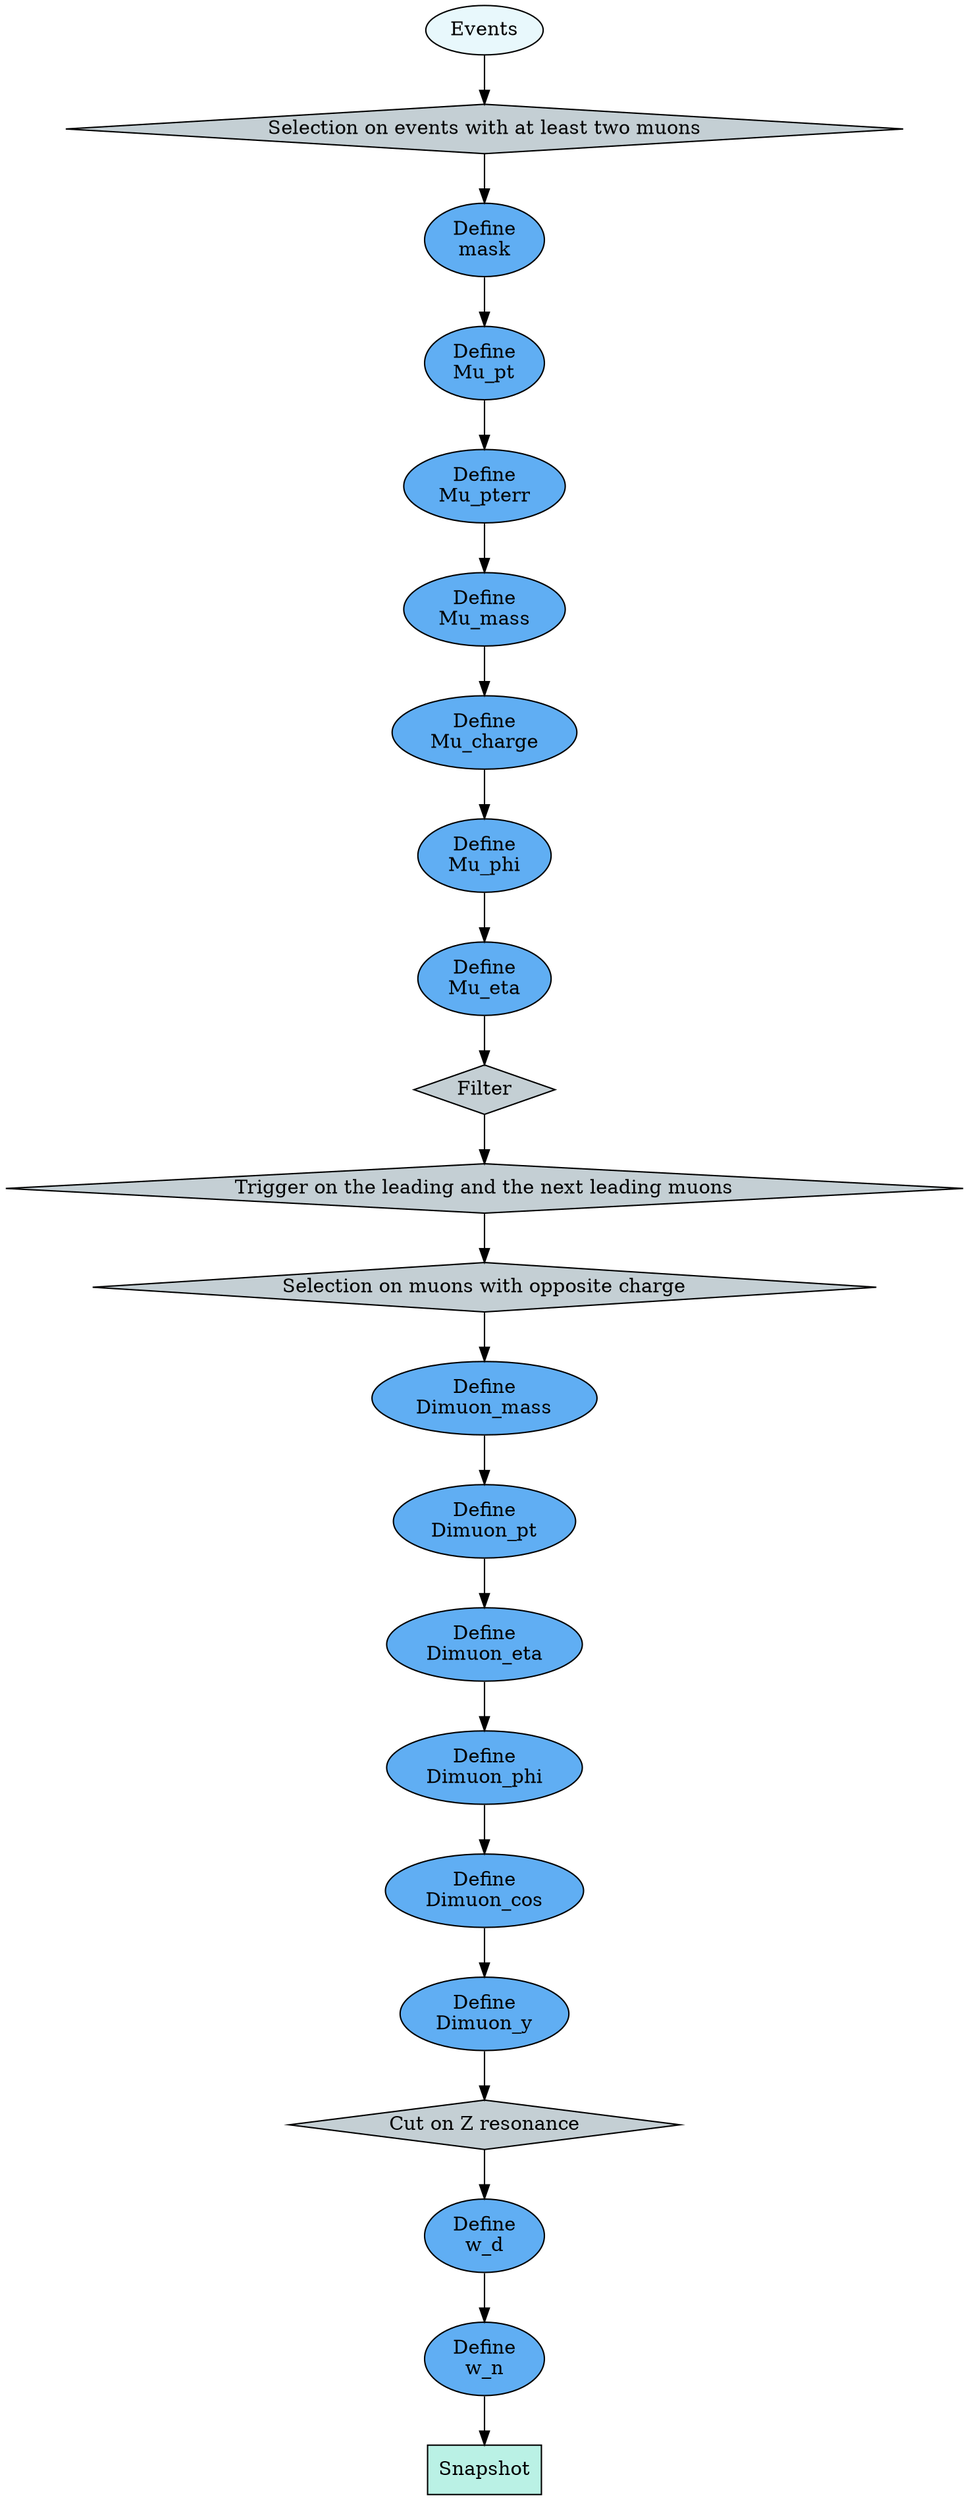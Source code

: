 digraph {
	20 [label="Snapshot", style="filled", fillcolor="#baf1e5", shape="box"];
	21 [label="Define
w_n", style="filled", fillcolor="#60aef3", shape="oval"];
	22 [label="Define
w_d", style="filled", fillcolor="#60aef3", shape="oval"];
	13 [label="Cut on Z resonance", style="filled", fillcolor="#c4cfd4", shape="diamond"];
	14 [label="Define
Dimuon_y", style="filled", fillcolor="#60aef3", shape="oval"];
	15 [label="Define
Dimuon_cos", style="filled", fillcolor="#60aef3", shape="oval"];
	16 [label="Define
Dimuon_phi", style="filled", fillcolor="#60aef3", shape="oval"];
	17 [label="Define
Dimuon_eta", style="filled", fillcolor="#60aef3", shape="oval"];
	18 [label="Define
Dimuon_pt", style="filled", fillcolor="#60aef3", shape="oval"];
	19 [label="Define
Dimuon_mass", style="filled", fillcolor="#60aef3", shape="oval"];
	12 [label="Selection on muons with opposite charge", style="filled", fillcolor="#c4cfd4", shape="diamond"];
	11 [label="Trigger on the leading and the next leading muons", style="filled", fillcolor="#c4cfd4", shape="diamond"];
	3 [label="Filter", style="filled", fillcolor="#c4cfd4", shape="diamond"];
	4 [label="Define
Mu_eta", style="filled", fillcolor="#60aef3", shape="oval"];
	5 [label="Define
Mu_phi", style="filled", fillcolor="#60aef3", shape="oval"];
	6 [label="Define
Mu_charge", style="filled", fillcolor="#60aef3", shape="oval"];
	7 [label="Define
Mu_mass", style="filled", fillcolor="#60aef3", shape="oval"];
	8 [label="Define
Mu_pterr", style="filled", fillcolor="#60aef3", shape="oval"];
	9 [label="Define
Mu_pt", style="filled", fillcolor="#60aef3", shape="oval"];
	10 [label="Define
mask", style="filled", fillcolor="#60aef3", shape="oval"];
	2 [label="Selection on events with at least two muons", style="filled", fillcolor="#c4cfd4", shape="diamond"];
	0 [label="Events", style="filled", fillcolor="#e8f8fc", shape="oval"];
	21 -> 20;
	22 -> 21;
	13 -> 22;
	14 -> 13;
	15 -> 14;
	16 -> 15;
	17 -> 16;
	18 -> 17;
	19 -> 18;
	12 -> 19;
	11 -> 12;
	3 -> 11;
	4 -> 3;
	5 -> 4;
	6 -> 5;
	7 -> 6;
	8 -> 7;
	9 -> 8;
	10 -> 9;
	2 -> 10;
	0 -> 2;
}